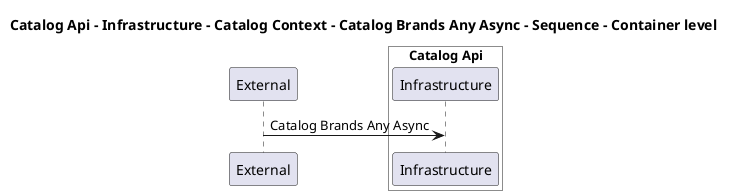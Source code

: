 @startuml

title Catalog Api - Infrastructure - Catalog Context - Catalog Brands Any Async - Sequence - Container level

participant "External" as C4InterFlow.SoftwareSystems.ExternalSystem

box "Catalog Api" #White
    participant "Infrastructure" as dotnet.eShop.Architecture.SoftwareSystems.CatalogApi.Containers.Infrastructure
end box


C4InterFlow.SoftwareSystems.ExternalSystem -> dotnet.eShop.Architecture.SoftwareSystems.CatalogApi.Containers.Infrastructure : Catalog Brands Any Async


@enduml
